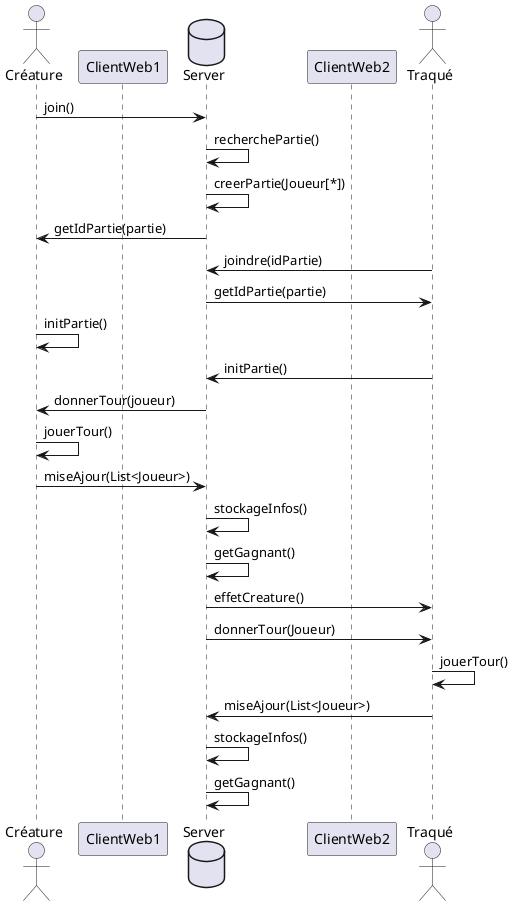 @startuml

actor Créature
participant ClientWeb1
database Server
participant ClientWeb2
actor Traqué


Créature -> Server : join()
Server -> Server : recherchePartie()
Server -> Server : creerPartie(Joueur[*])
Server -> Créature : getIdPartie(partie)
Traqué -> Server : joindre(idPartie)
Server -> Traqué : getIdPartie(partie)
Créature -> Créature : initPartie()
Traqué -> Server : initPartie()
Server -> Créature : donnerTour(joueur)
Créature -> Créature : jouerTour()
Créature -> Server : miseAjour(List<Joueur>)
Server -> Server : stockageInfos()
Server -> Server : getGagnant()
Server -> Traqué : effetCreature()
Server -> Traqué : donnerTour(Joueur)
Traqué -> Traqué : jouerTour()
Traqué -> Server : miseAjour(List<Joueur>)
Server -> Server : stockageInfos()
Server -> Server : getGagnant()



@enduml
